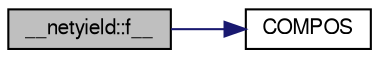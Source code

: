digraph G
{
  edge [fontname="FreeSans",fontsize="10",labelfontname="FreeSans",labelfontsize="10"];
  node [fontname="FreeSans",fontsize="10",shape=record];
  rankdir=LR;
  Node1 [label="__netyield::f__",height=0.2,width=0.4,color="black", fillcolor="grey75", style="filled" fontcolor="black"];
  Node1 -> Node2 [color="midnightblue",fontsize="10",style="solid",fontname="FreeSans"];
  Node2 [label="COMPOS",height=0.2,width=0.4,color="black", fillcolor="white", style="filled",URL="$compos_8f.html#a68da311c3943909b70fecb6abbd60386"];
}
